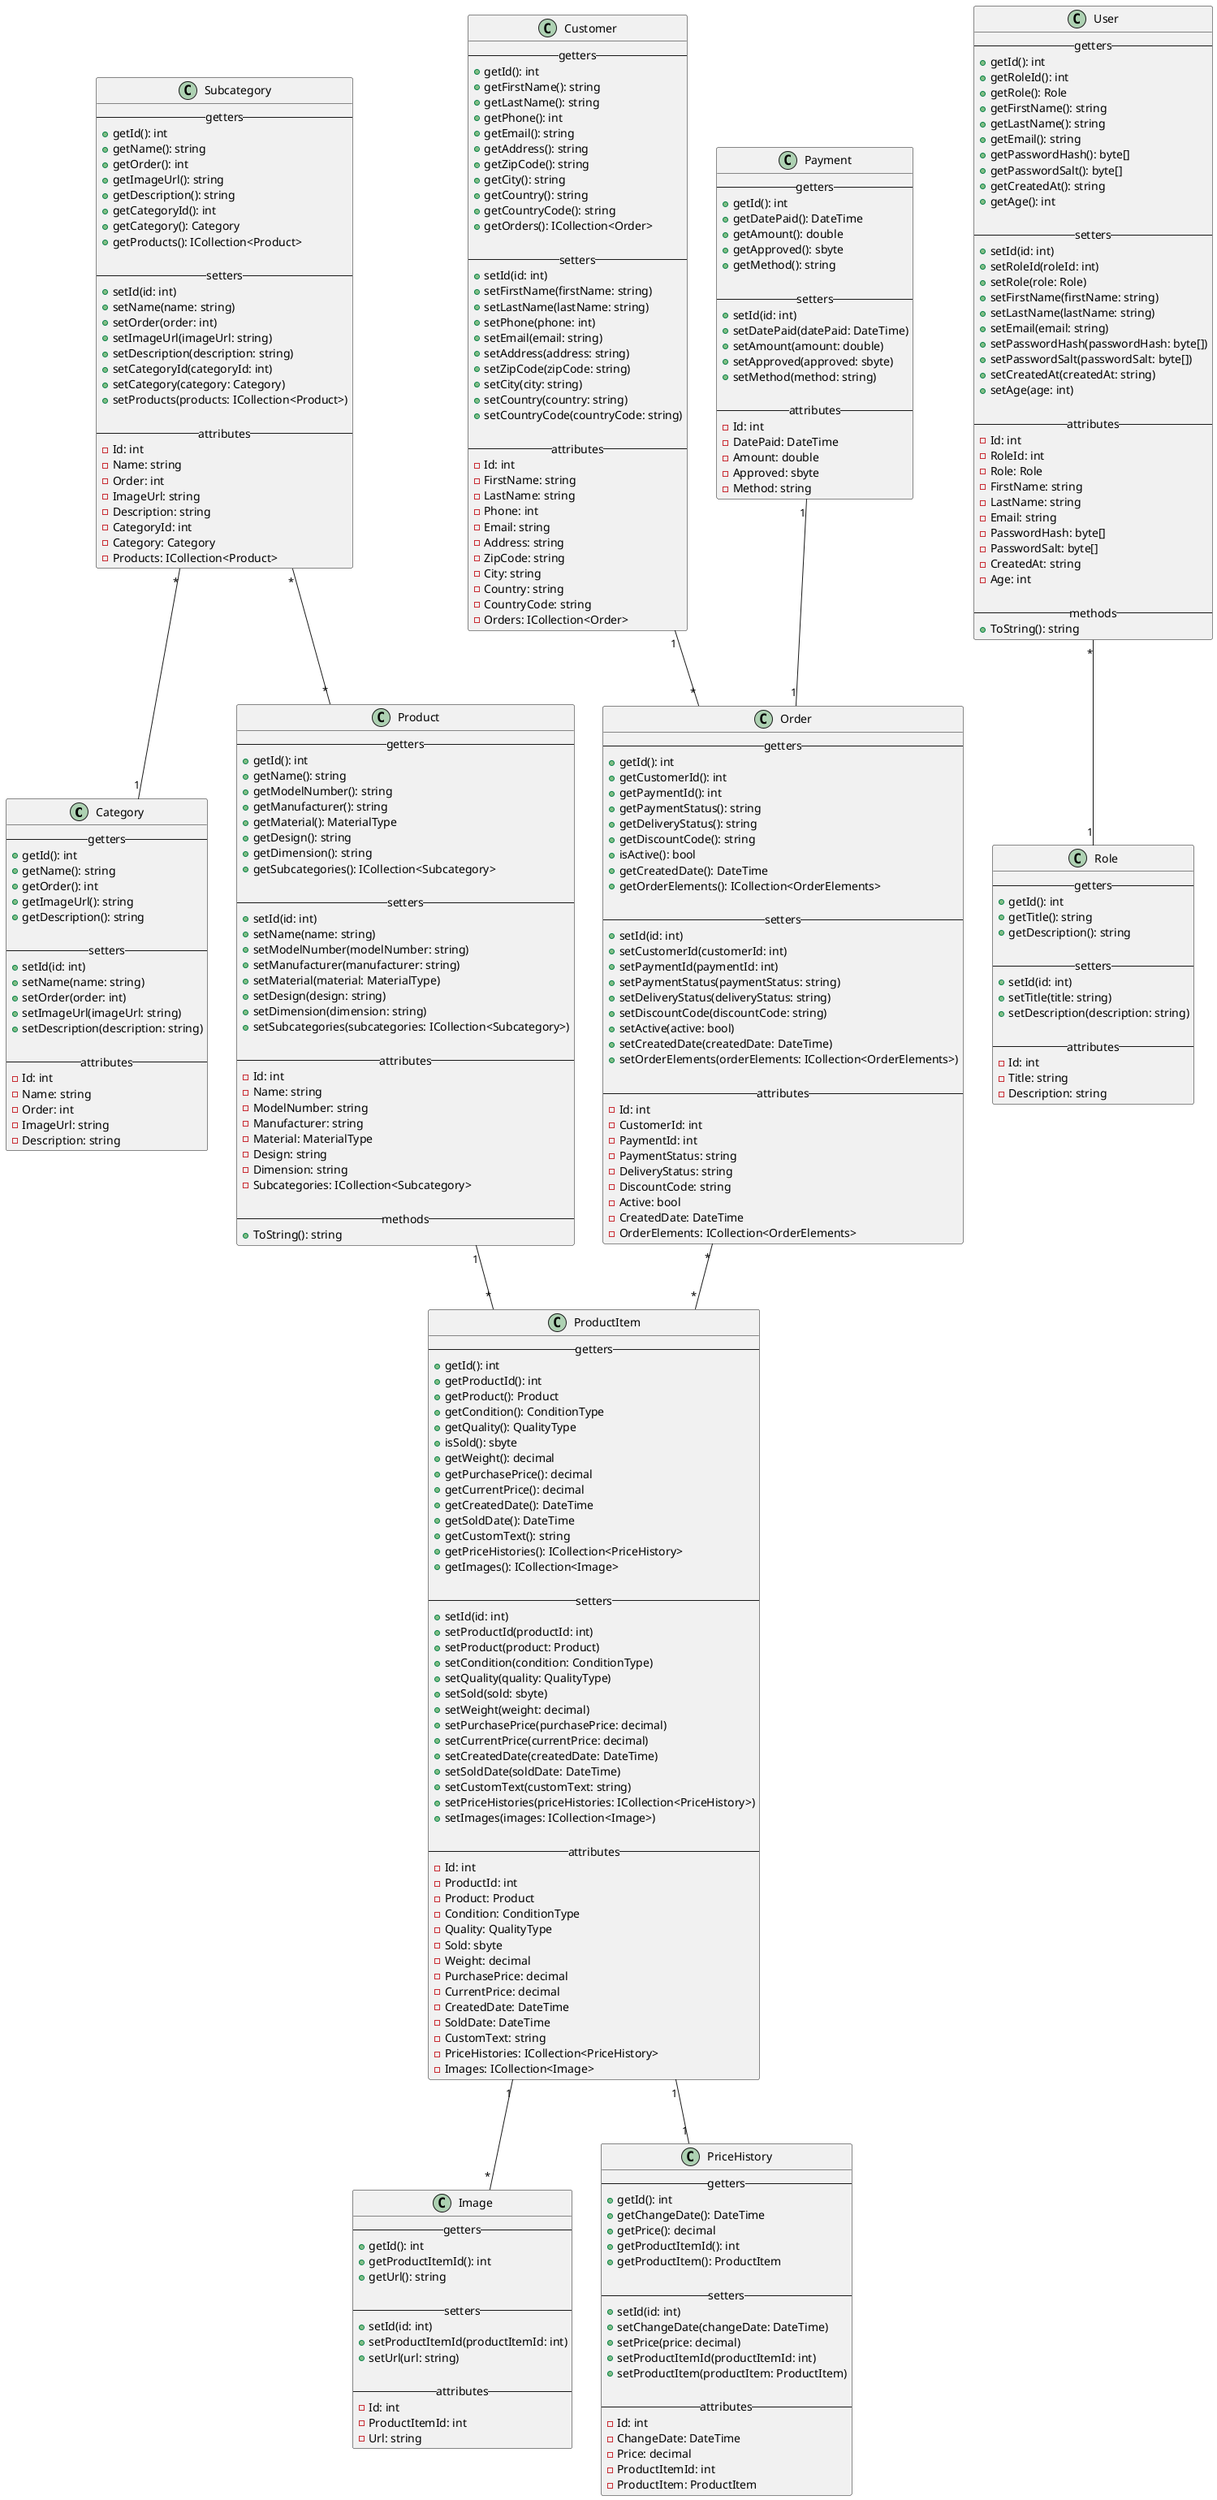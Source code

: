 @startuml ClassDiagram
class Category {
    -- getters --
    + getId(): int
    + getName(): string
    + getOrder(): int
    + getImageUrl(): string
    + getDescription(): string

    -- setters --
    + setId(id: int)
    + setName(name: string)
    + setOrder(order: int)
    + setImageUrl(imageUrl: string)
    + setDescription(description: string)

    -- attributes --
    - Id: int
    - Name: string
    - Order: int
    - ImageUrl: string
    - Description: string
}

class Customer {
    -- getters --
    + getId(): int
    + getFirstName(): string
    + getLastName(): string
    + getPhone(): int
    + getEmail(): string
    + getAddress(): string
    + getZipCode(): string
    + getCity(): string
    + getCountry(): string
    + getCountryCode(): string
    + getOrders(): ICollection<Order>

    -- setters --
    + setId(id: int)
    + setFirstName(firstName: string)
    + setLastName(lastName: string)
    + setPhone(phone: int)
    + setEmail(email: string)
    + setAddress(address: string)
    + setZipCode(zipCode: string)
    + setCity(city: string)
    + setCountry(country: string)
    + setCountryCode(countryCode: string)
    
    -- attributes --
    - Id: int
    - FirstName: string
    - LastName: string
    - Phone: int
    - Email: string
    - Address: string
    - ZipCode: string
    - City: string
    - Country: string
    - CountryCode: string
    - Orders: ICollection<Order>
}

class Image {
    -- getters --
    + getId(): int
    + getProductItemId(): int
    + getUrl(): string

    -- setters --
    + setId(id: int)
    + setProductItemId(productItemId: int)
    + setUrl(url: string)

    -- attributes --
    - Id: int
    - ProductItemId: int
    - Url: string
}

class Order {
    -- getters --
    + getId(): int
    + getCustomerId(): int
    + getPaymentId(): int
    + getPaymentStatus(): string
    + getDeliveryStatus(): string
    + getDiscountCode(): string
    + isActive(): bool
    + getCreatedDate(): DateTime
    + getOrderElements(): ICollection<OrderElements>

    -- setters --
    + setId(id: int)
    + setCustomerId(customerId: int)
    + setPaymentId(paymentId: int)
    + setPaymentStatus(paymentStatus: string)
    + setDeliveryStatus(deliveryStatus: string)
    + setDiscountCode(discountCode: string)
    + setActive(active: bool)
    + setCreatedDate(createdDate: DateTime)
    + setOrderElements(orderElements: ICollection<OrderElements>)

    -- attributes --
    - Id: int
    - CustomerId: int
    - PaymentId: int
    - PaymentStatus: string
    - DeliveryStatus: string
    - DiscountCode: string
    - Active: bool
    - CreatedDate: DateTime
    - OrderElements: ICollection<OrderElements>
}

class Payment {
    -- getters --
    + getId(): int
    + getDatePaid(): DateTime
    + getAmount(): double
    + getApproved(): sbyte
    + getMethod(): string

    -- setters --
    + setId(id: int)
    + setDatePaid(datePaid: DateTime)
    + setAmount(amount: double)
    + setApproved(approved: sbyte)
    + setMethod(method: string)

    -- attributes --
    - Id: int
    - DatePaid: DateTime
    - Amount: double
    - Approved: sbyte
    - Method: string
}

class PriceHistory {
    -- getters --
    + getId(): int
    + getChangeDate(): DateTime
    + getPrice(): decimal
    + getProductItemId(): int
    + getProductItem(): ProductItem

    -- setters --
    + setId(id: int)
    + setChangeDate(changeDate: DateTime)
    + setPrice(price: decimal)
    + setProductItemId(productItemId: int)
    + setProductItem(productItem: ProductItem)

    -- attributes --
    - Id: int
    - ChangeDate: DateTime
    - Price: decimal
    - ProductItemId: int
    - ProductItem: ProductItem
}

class Product {
    -- getters --
    + getId(): int
    + getName(): string
    + getModelNumber(): string
    + getManufacturer(): string
    + getMaterial(): MaterialType
    + getDesign(): string
    + getDimension(): string
    + getSubcategories(): ICollection<Subcategory>

    -- setters --
    + setId(id: int)
    + setName(name: string)
    + setModelNumber(modelNumber: string)
    + setManufacturer(manufacturer: string)
    + setMaterial(material: MaterialType)
    + setDesign(design: string)
    + setDimension(dimension: string)
    + setSubcategories(subcategories: ICollection<Subcategory>)

    -- attributes --
    - Id: int
    - Name: string
    - ModelNumber: string
    - Manufacturer: string
    - Material: MaterialType
    - Design: string
    - Dimension: string
    - Subcategories: ICollection<Subcategory>

    -- methods --
    + ToString(): string
}

class ProductItem {
    -- getters --
    + getId(): int
    + getProductId(): int
    + getProduct(): Product
    + getCondition(): ConditionType
    + getQuality(): QualityType
    + isSold(): sbyte
    + getWeight(): decimal
    + getPurchasePrice(): decimal
    + getCurrentPrice(): decimal
    + getCreatedDate(): DateTime
    + getSoldDate(): DateTime
    + getCustomText(): string
    + getPriceHistories(): ICollection<PriceHistory>
    + getImages(): ICollection<Image>

    -- setters --
    + setId(id: int)
    + setProductId(productId: int)
    + setProduct(product: Product)
    + setCondition(condition: ConditionType)
    + setQuality(quality: QualityType)
    + setSold(sold: sbyte)
    + setWeight(weight: decimal)
    + setPurchasePrice(purchasePrice: decimal)
    + setCurrentPrice(currentPrice: decimal)
    + setCreatedDate(createdDate: DateTime)
    + setSoldDate(soldDate: DateTime)
    + setCustomText(customText: string)
    + setPriceHistories(priceHistories: ICollection<PriceHistory>)
    + setImages(images: ICollection<Image>)

    -- attributes --
    - Id: int
    - ProductId: int
    - Product: Product
    - Condition: ConditionType
    - Quality: QualityType
    - Sold: sbyte
    - Weight: decimal
    - PurchasePrice: decimal
    - CurrentPrice: decimal
    - CreatedDate: DateTime
    - SoldDate: DateTime
    - CustomText: string
    - PriceHistories: ICollection<PriceHistory>
    - Images: ICollection<Image>
}

class Role {
    -- getters --
    + getId(): int
    + getTitle(): string
    + getDescription(): string

    -- setters --
    + setId(id: int)
    + setTitle(title: string)
    + setDescription(description: string)

    -- attributes --
    - Id: int
    - Title: string
    - Description: string
}

class Subcategory {
    -- getters --
    + getId(): int
    + getName(): string
    + getOrder(): int
    + getImageUrl(): string
    + getDescription(): string
    + getCategoryId(): int
    + getCategory(): Category
    + getProducts(): ICollection<Product>

    -- setters --
    + setId(id: int)
    + setName(name: string)
    + setOrder(order: int)
    + setImageUrl(imageUrl: string)
    + setDescription(description: string)
    + setCategoryId(categoryId: int)
    + setCategory(category: Category)
    + setProducts(products: ICollection<Product>)

    -- attributes --
    - Id: int
    - Name: string
    - Order: int
    - ImageUrl: string
    - Description: string
    - CategoryId: int
    - Category: Category
    - Products: ICollection<Product>
}

class User {
    -- getters --
    + getId(): int
    + getRoleId(): int
    + getRole(): Role
    + getFirstName(): string
    + getLastName(): string
    + getEmail(): string
    + getPasswordHash(): byte[]
    + getPasswordSalt(): byte[]
    + getCreatedAt(): string
    + getAge(): int

    -- setters --
    + setId(id: int)
    + setRoleId(roleId: int)
    + setRole(role: Role)
    + setFirstName(firstName: string)
    + setLastName(lastName: string)
    + setEmail(email: string)
    + setPasswordHash(passwordHash: byte[])
    + setPasswordSalt(passwordSalt: byte[])
    + setCreatedAt(createdAt: string)
    + setAge(age: int)

    -- attributes --
    - Id: int
    - RoleId: int
    - Role: Role
    - FirstName: string
    - LastName: string
    - Email: string
    - PasswordHash: byte[]
    - PasswordSalt: byte[]
    - CreatedAt: string
    - Age: int

    -- methods --
    + ToString(): string
}

User -- Role : "*"  "1"
Payment -- Order : "1"  "1"
Order -- ProductItem : "*"  "*"
Customer -- Order : "1"  "*"
ProductItem -- PriceHistory : "1"  "1"
ProductItem -- Image : "1"  "*"
Product -- ProductItem : "1"  "*"
Subcategory -- Product : "*"  "*"
Subcategory -- Category : "*"  "1"
@enduml